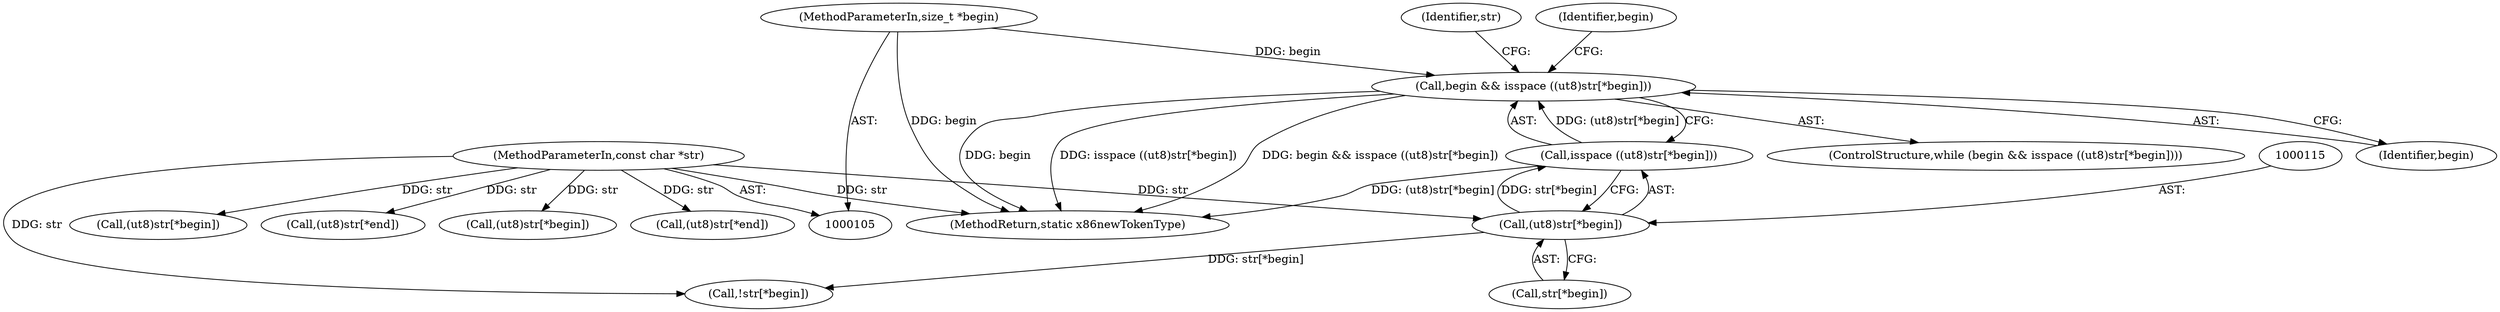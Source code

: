 digraph "1_radare2_66191f780863ea8c66ace4040d0d04a8842e8432@del" {
"1000111" [label="(Call,begin && isspace ((ut8)str[*begin]))"];
"1000107" [label="(MethodParameterIn,size_t *begin)"];
"1000113" [label="(Call,isspace ((ut8)str[*begin]))"];
"1000114" [label="(Call,(ut8)str[*begin])"];
"1000106" [label="(MethodParameterIn,const char *str)"];
"1000127" [label="(Identifier,str)"];
"1000111" [label="(Call,begin && isspace ((ut8)str[*begin]))"];
"1000107" [label="(MethodParameterIn,size_t *begin)"];
"1000106" [label="(MethodParameterIn,const char *str)"];
"1000110" [label="(ControlStructure,while (begin && isspace ((ut8)str[*begin])))"];
"1000123" [label="(Identifier,begin)"];
"1000172" [label="(Call,(ut8)str[*begin])"];
"1000188" [label="(Call,(ut8)str[*end])"];
"1000112" [label="(Identifier,begin)"];
"1000113" [label="(Call,isspace ((ut8)str[*begin]))"];
"1000116" [label="(Call,str[*begin])"];
"1000141" [label="(Call,(ut8)str[*begin])"];
"1000157" [label="(Call,(ut8)str[*end])"];
"1000114" [label="(Call,(ut8)str[*begin])"];
"1000211" [label="(MethodReturn,static x86newTokenType)"];
"1000125" [label="(Call,!str[*begin])"];
"1000111" -> "1000110"  [label="AST: "];
"1000111" -> "1000112"  [label="CFG: "];
"1000111" -> "1000113"  [label="CFG: "];
"1000112" -> "1000111"  [label="AST: "];
"1000113" -> "1000111"  [label="AST: "];
"1000123" -> "1000111"  [label="CFG: "];
"1000127" -> "1000111"  [label="CFG: "];
"1000111" -> "1000211"  [label="DDG: begin"];
"1000111" -> "1000211"  [label="DDG: isspace ((ut8)str[*begin])"];
"1000111" -> "1000211"  [label="DDG: begin && isspace ((ut8)str[*begin])"];
"1000107" -> "1000111"  [label="DDG: begin"];
"1000113" -> "1000111"  [label="DDG: (ut8)str[*begin]"];
"1000107" -> "1000105"  [label="AST: "];
"1000107" -> "1000211"  [label="DDG: begin"];
"1000113" -> "1000114"  [label="CFG: "];
"1000114" -> "1000113"  [label="AST: "];
"1000113" -> "1000211"  [label="DDG: (ut8)str[*begin]"];
"1000114" -> "1000113"  [label="DDG: str[*begin]"];
"1000114" -> "1000116"  [label="CFG: "];
"1000115" -> "1000114"  [label="AST: "];
"1000116" -> "1000114"  [label="AST: "];
"1000106" -> "1000114"  [label="DDG: str"];
"1000114" -> "1000125"  [label="DDG: str[*begin]"];
"1000106" -> "1000105"  [label="AST: "];
"1000106" -> "1000211"  [label="DDG: str"];
"1000106" -> "1000125"  [label="DDG: str"];
"1000106" -> "1000141"  [label="DDG: str"];
"1000106" -> "1000157"  [label="DDG: str"];
"1000106" -> "1000172"  [label="DDG: str"];
"1000106" -> "1000188"  [label="DDG: str"];
}

